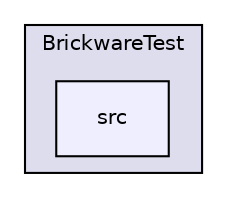 digraph "BrickwareTest/src" {
  compound=true
  node [ fontsize="10", fontname="Helvetica"];
  edge [ labelfontsize="10", labelfontname="Helvetica"];
  subgraph clusterdir_7393eb1b65b72d0101364406b5364dde {
    graph [ bgcolor="#ddddee", pencolor="black", label="BrickwareTest" fontname="Helvetica", fontsize="10", URL="dir_7393eb1b65b72d0101364406b5364dde.html"]
  dir_109bb87c1203908ed776f2314d323052 [shape=box, label="src", style="filled", fillcolor="#eeeeff", pencolor="black", URL="dir_109bb87c1203908ed776f2314d323052.html"];
  }
}
